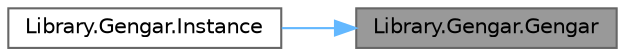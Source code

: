 digraph "Library.Gengar.Gengar"
{
 // INTERACTIVE_SVG=YES
 // LATEX_PDF_SIZE
  bgcolor="transparent";
  edge [fontname=Helvetica,fontsize=10,labelfontname=Helvetica,labelfontsize=10];
  node [fontname=Helvetica,fontsize=10,shape=box,height=0.2,width=0.4];
  rankdir="RL";
  Node1 [id="Node000001",label="Library.Gengar.Gengar",height=0.2,width=0.4,color="gray40", fillcolor="grey60", style="filled", fontcolor="black",tooltip="Constructor de Gengar, implementa el patron GRASP creator."];
  Node1 -> Node2 [id="edge1_Node000001_Node000002",dir="back",color="steelblue1",style="solid",tooltip=" "];
  Node2 [id="Node000002",label="Library.Gengar.Instance",height=0.2,width=0.4,color="grey40", fillcolor="white", style="filled",URL="$classLibrary_1_1Gengar.html#a212ea5f4c8a5909e165c6d30223db2a5",tooltip="Este método retorna una copia del pokemon aplicando así, el patrón prototype."];
}
